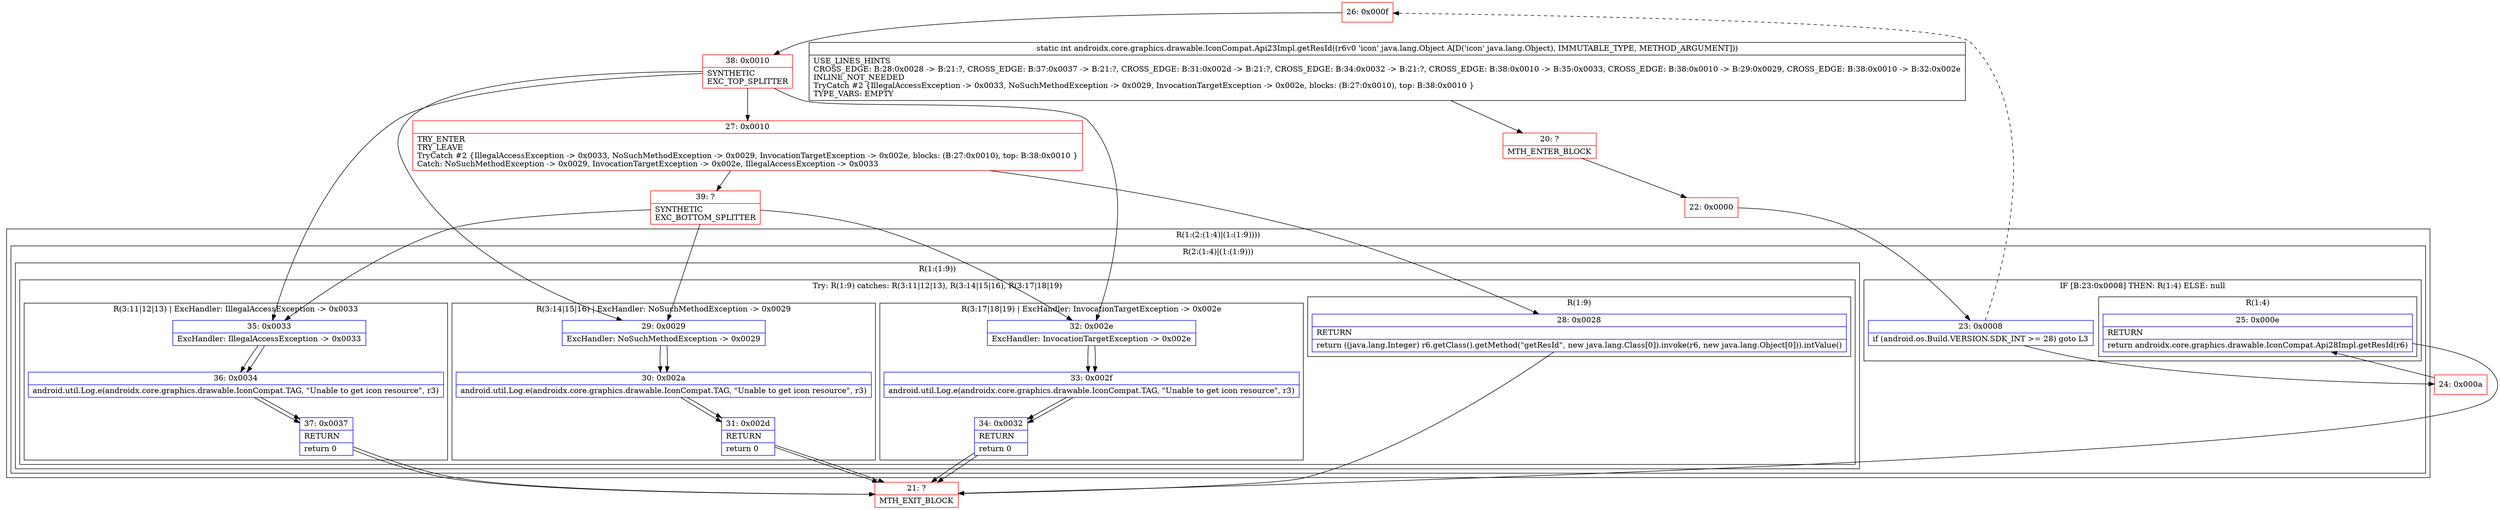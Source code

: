 digraph "CFG forandroidx.core.graphics.drawable.IconCompat.Api23Impl.getResId(Ljava\/lang\/Object;)I" {
subgraph cluster_Region_848229308 {
label = "R(1:(2:(1:4)|(1:(1:9))))";
node [shape=record,color=blue];
subgraph cluster_Region_1939111318 {
label = "R(2:(1:4)|(1:(1:9)))";
node [shape=record,color=blue];
subgraph cluster_IfRegion_1148071941 {
label = "IF [B:23:0x0008] THEN: R(1:4) ELSE: null";
node [shape=record,color=blue];
Node_23 [shape=record,label="{23\:\ 0x0008|if (android.os.Build.VERSION.SDK_INT \>= 28) goto L3\l}"];
subgraph cluster_Region_918863550 {
label = "R(1:4)";
node [shape=record,color=blue];
Node_25 [shape=record,label="{25\:\ 0x000e|RETURN\l|return androidx.core.graphics.drawable.IconCompat.Api28Impl.getResId(r6)\l}"];
}
}
subgraph cluster_Region_1930602697 {
label = "R(1:(1:9))";
node [shape=record,color=blue];
subgraph cluster_TryCatchRegion_599397360 {
label = "Try: R(1:9) catches: R(3:11|12|13), R(3:14|15|16), R(3:17|18|19)";
node [shape=record,color=blue];
subgraph cluster_Region_375517594 {
label = "R(1:9)";
node [shape=record,color=blue];
Node_28 [shape=record,label="{28\:\ 0x0028|RETURN\l|return ((java.lang.Integer) r6.getClass().getMethod(\"getResId\", new java.lang.Class[0]).invoke(r6, new java.lang.Object[0])).intValue()\l}"];
}
subgraph cluster_Region_96705702 {
label = "R(3:11|12|13) | ExcHandler: IllegalAccessException \-\> 0x0033\l";
node [shape=record,color=blue];
Node_35 [shape=record,label="{35\:\ 0x0033|ExcHandler: IllegalAccessException \-\> 0x0033\l}"];
Node_36 [shape=record,label="{36\:\ 0x0034|android.util.Log.e(androidx.core.graphics.drawable.IconCompat.TAG, \"Unable to get icon resource\", r3)\l}"];
Node_37 [shape=record,label="{37\:\ 0x0037|RETURN\l|return 0\l}"];
}
subgraph cluster_Region_1668360247 {
label = "R(3:14|15|16) | ExcHandler: NoSuchMethodException \-\> 0x0029\l";
node [shape=record,color=blue];
Node_29 [shape=record,label="{29\:\ 0x0029|ExcHandler: NoSuchMethodException \-\> 0x0029\l}"];
Node_30 [shape=record,label="{30\:\ 0x002a|android.util.Log.e(androidx.core.graphics.drawable.IconCompat.TAG, \"Unable to get icon resource\", r3)\l}"];
Node_31 [shape=record,label="{31\:\ 0x002d|RETURN\l|return 0\l}"];
}
subgraph cluster_Region_271024698 {
label = "R(3:17|18|19) | ExcHandler: InvocationTargetException \-\> 0x002e\l";
node [shape=record,color=blue];
Node_32 [shape=record,label="{32\:\ 0x002e|ExcHandler: InvocationTargetException \-\> 0x002e\l}"];
Node_33 [shape=record,label="{33\:\ 0x002f|android.util.Log.e(androidx.core.graphics.drawable.IconCompat.TAG, \"Unable to get icon resource\", r3)\l}"];
Node_34 [shape=record,label="{34\:\ 0x0032|RETURN\l|return 0\l}"];
}
}
}
}
}
subgraph cluster_Region_96705702 {
label = "R(3:11|12|13) | ExcHandler: IllegalAccessException \-\> 0x0033\l";
node [shape=record,color=blue];
Node_35 [shape=record,label="{35\:\ 0x0033|ExcHandler: IllegalAccessException \-\> 0x0033\l}"];
Node_36 [shape=record,label="{36\:\ 0x0034|android.util.Log.e(androidx.core.graphics.drawable.IconCompat.TAG, \"Unable to get icon resource\", r3)\l}"];
Node_37 [shape=record,label="{37\:\ 0x0037|RETURN\l|return 0\l}"];
}
subgraph cluster_Region_271024698 {
label = "R(3:17|18|19) | ExcHandler: InvocationTargetException \-\> 0x002e\l";
node [shape=record,color=blue];
Node_32 [shape=record,label="{32\:\ 0x002e|ExcHandler: InvocationTargetException \-\> 0x002e\l}"];
Node_33 [shape=record,label="{33\:\ 0x002f|android.util.Log.e(androidx.core.graphics.drawable.IconCompat.TAG, \"Unable to get icon resource\", r3)\l}"];
Node_34 [shape=record,label="{34\:\ 0x0032|RETURN\l|return 0\l}"];
}
subgraph cluster_Region_1668360247 {
label = "R(3:14|15|16) | ExcHandler: NoSuchMethodException \-\> 0x0029\l";
node [shape=record,color=blue];
Node_29 [shape=record,label="{29\:\ 0x0029|ExcHandler: NoSuchMethodException \-\> 0x0029\l}"];
Node_30 [shape=record,label="{30\:\ 0x002a|android.util.Log.e(androidx.core.graphics.drawable.IconCompat.TAG, \"Unable to get icon resource\", r3)\l}"];
Node_31 [shape=record,label="{31\:\ 0x002d|RETURN\l|return 0\l}"];
}
Node_20 [shape=record,color=red,label="{20\:\ ?|MTH_ENTER_BLOCK\l}"];
Node_22 [shape=record,color=red,label="{22\:\ 0x0000}"];
Node_24 [shape=record,color=red,label="{24\:\ 0x000a}"];
Node_21 [shape=record,color=red,label="{21\:\ ?|MTH_EXIT_BLOCK\l}"];
Node_26 [shape=record,color=red,label="{26\:\ 0x000f}"];
Node_38 [shape=record,color=red,label="{38\:\ 0x0010|SYNTHETIC\lEXC_TOP_SPLITTER\l}"];
Node_27 [shape=record,color=red,label="{27\:\ 0x0010|TRY_ENTER\lTRY_LEAVE\lTryCatch #2 \{IllegalAccessException \-\> 0x0033, NoSuchMethodException \-\> 0x0029, InvocationTargetException \-\> 0x002e, blocks: (B:27:0x0010), top: B:38:0x0010 \}\lCatch: NoSuchMethodException \-\> 0x0029, InvocationTargetException \-\> 0x002e, IllegalAccessException \-\> 0x0033\l}"];
Node_39 [shape=record,color=red,label="{39\:\ ?|SYNTHETIC\lEXC_BOTTOM_SPLITTER\l}"];
MethodNode[shape=record,label="{static int androidx.core.graphics.drawable.IconCompat.Api23Impl.getResId((r6v0 'icon' java.lang.Object A[D('icon' java.lang.Object), IMMUTABLE_TYPE, METHOD_ARGUMENT]))  | USE_LINES_HINTS\lCROSS_EDGE: B:28:0x0028 \-\> B:21:?, CROSS_EDGE: B:37:0x0037 \-\> B:21:?, CROSS_EDGE: B:31:0x002d \-\> B:21:?, CROSS_EDGE: B:34:0x0032 \-\> B:21:?, CROSS_EDGE: B:38:0x0010 \-\> B:35:0x0033, CROSS_EDGE: B:38:0x0010 \-\> B:29:0x0029, CROSS_EDGE: B:38:0x0010 \-\> B:32:0x002e\lINLINE_NOT_NEEDED\lTryCatch #2 \{IllegalAccessException \-\> 0x0033, NoSuchMethodException \-\> 0x0029, InvocationTargetException \-\> 0x002e, blocks: (B:27:0x0010), top: B:38:0x0010 \}\lTYPE_VARS: EMPTY\l}"];
MethodNode -> Node_20;Node_23 -> Node_24;
Node_23 -> Node_26[style=dashed];
Node_25 -> Node_21;
Node_28 -> Node_21;
Node_35 -> Node_36;
Node_36 -> Node_37;
Node_37 -> Node_21;
Node_29 -> Node_30;
Node_30 -> Node_31;
Node_31 -> Node_21;
Node_32 -> Node_33;
Node_33 -> Node_34;
Node_34 -> Node_21;
Node_35 -> Node_36;
Node_36 -> Node_37;
Node_37 -> Node_21;
Node_32 -> Node_33;
Node_33 -> Node_34;
Node_34 -> Node_21;
Node_29 -> Node_30;
Node_30 -> Node_31;
Node_31 -> Node_21;
Node_20 -> Node_22;
Node_22 -> Node_23;
Node_24 -> Node_25;
Node_26 -> Node_38;
Node_38 -> Node_27;
Node_38 -> Node_35;
Node_38 -> Node_29;
Node_38 -> Node_32;
Node_27 -> Node_28;
Node_27 -> Node_39;
Node_39 -> Node_35;
Node_39 -> Node_29;
Node_39 -> Node_32;
}

